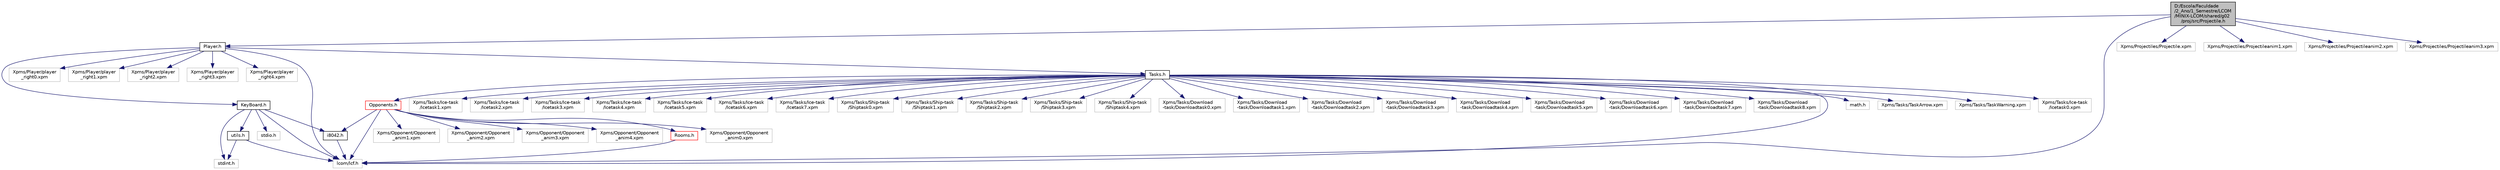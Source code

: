 digraph "D:/Escola/Faculdade/2_Ano/1_Semestre/LCOM/MINIX-LCOM/shared/g02/proj/src/Projectile.h"
{
 // LATEX_PDF_SIZE
  edge [fontname="Helvetica",fontsize="10",labelfontname="Helvetica",labelfontsize="10"];
  node [fontname="Helvetica",fontsize="10",shape=record];
  Node1 [label="D:/Escola/Faculdade\l/2_Ano/1_Semestre/LCOM\l/MINIX-LCOM/shared/g02\l/proj/src/Projectile.h",height=0.2,width=0.4,color="black", fillcolor="grey75", style="filled", fontcolor="black",tooltip=" "];
  Node1 -> Node2 [color="midnightblue",fontsize="10",style="solid",fontname="Helvetica"];
  Node2 [label="lcom/lcf.h",height=0.2,width=0.4,color="grey75", fillcolor="white", style="filled",tooltip=" "];
  Node1 -> Node3 [color="midnightblue",fontsize="10",style="solid",fontname="Helvetica"];
  Node3 [label="Player.h",height=0.2,width=0.4,color="black", fillcolor="white", style="filled",URL="$_player_8h.html",tooltip=" "];
  Node3 -> Node2 [color="midnightblue",fontsize="10",style="solid",fontname="Helvetica"];
  Node3 -> Node4 [color="midnightblue",fontsize="10",style="solid",fontname="Helvetica"];
  Node4 [label="KeyBoard.h",height=0.2,width=0.4,color="black", fillcolor="white", style="filled",URL="$_key_board_8h.html",tooltip=" "];
  Node4 -> Node2 [color="midnightblue",fontsize="10",style="solid",fontname="Helvetica"];
  Node4 -> Node5 [color="midnightblue",fontsize="10",style="solid",fontname="Helvetica"];
  Node5 [label="stdint.h",height=0.2,width=0.4,color="grey75", fillcolor="white", style="filled",tooltip=" "];
  Node4 -> Node6 [color="midnightblue",fontsize="10",style="solid",fontname="Helvetica"];
  Node6 [label="stdio.h",height=0.2,width=0.4,color="grey75", fillcolor="white", style="filled",tooltip=" "];
  Node4 -> Node7 [color="midnightblue",fontsize="10",style="solid",fontname="Helvetica"];
  Node7 [label="i8042.h",height=0.2,width=0.4,color="black", fillcolor="white", style="filled",URL="$i8042_8h.html",tooltip=" "];
  Node7 -> Node2 [color="midnightblue",fontsize="10",style="solid",fontname="Helvetica"];
  Node4 -> Node8 [color="midnightblue",fontsize="10",style="solid",fontname="Helvetica"];
  Node8 [label="utils.h",height=0.2,width=0.4,color="black", fillcolor="white", style="filled",URL="$utils_8h.html",tooltip=" "];
  Node8 -> Node2 [color="midnightblue",fontsize="10",style="solid",fontname="Helvetica"];
  Node8 -> Node5 [color="midnightblue",fontsize="10",style="solid",fontname="Helvetica"];
  Node3 -> Node9 [color="midnightblue",fontsize="10",style="solid",fontname="Helvetica"];
  Node9 [label="Tasks.h",height=0.2,width=0.4,color="black", fillcolor="white", style="filled",URL="$_tasks_8h.html",tooltip=" "];
  Node9 -> Node2 [color="midnightblue",fontsize="10",style="solid",fontname="Helvetica"];
  Node9 -> Node10 [color="midnightblue",fontsize="10",style="solid",fontname="Helvetica"];
  Node10 [label="math.h",height=0.2,width=0.4,color="grey75", fillcolor="white", style="filled",tooltip=" "];
  Node9 -> Node11 [color="midnightblue",fontsize="10",style="solid",fontname="Helvetica"];
  Node11 [label="Opponents.h",height=0.2,width=0.4,color="red", fillcolor="white", style="filled",URL="$_opponents_8h.html",tooltip=" "];
  Node11 -> Node2 [color="midnightblue",fontsize="10",style="solid",fontname="Helvetica"];
  Node11 -> Node7 [color="midnightblue",fontsize="10",style="solid",fontname="Helvetica"];
  Node11 -> Node12 [color="midnightblue",fontsize="10",style="solid",fontname="Helvetica"];
  Node12 [label="Rooms.h",height=0.2,width=0.4,color="red", fillcolor="white", style="filled",URL="$_rooms_8h.html",tooltip=" "];
  Node12 -> Node2 [color="midnightblue",fontsize="10",style="solid",fontname="Helvetica"];
  Node11 -> Node40 [color="midnightblue",fontsize="10",style="solid",fontname="Helvetica"];
  Node40 [label="Xpms/Opponent/Opponent\l_anim0.xpm",height=0.2,width=0.4,color="grey75", fillcolor="white", style="filled",tooltip=" "];
  Node11 -> Node41 [color="midnightblue",fontsize="10",style="solid",fontname="Helvetica"];
  Node41 [label="Xpms/Opponent/Opponent\l_anim1.xpm",height=0.2,width=0.4,color="grey75", fillcolor="white", style="filled",tooltip=" "];
  Node11 -> Node42 [color="midnightblue",fontsize="10",style="solid",fontname="Helvetica"];
  Node42 [label="Xpms/Opponent/Opponent\l_anim2.xpm",height=0.2,width=0.4,color="grey75", fillcolor="white", style="filled",tooltip=" "];
  Node11 -> Node43 [color="midnightblue",fontsize="10",style="solid",fontname="Helvetica"];
  Node43 [label="Xpms/Opponent/Opponent\l_anim3.xpm",height=0.2,width=0.4,color="grey75", fillcolor="white", style="filled",tooltip=" "];
  Node11 -> Node44 [color="midnightblue",fontsize="10",style="solid",fontname="Helvetica"];
  Node44 [label="Xpms/Opponent/Opponent\l_anim4.xpm",height=0.2,width=0.4,color="grey75", fillcolor="white", style="filled",tooltip=" "];
  Node9 -> Node49 [color="midnightblue",fontsize="10",style="solid",fontname="Helvetica"];
  Node49 [label="Xpms/Tasks/TaskArrow.xpm",height=0.2,width=0.4,color="grey75", fillcolor="white", style="filled",tooltip=" "];
  Node9 -> Node50 [color="midnightblue",fontsize="10",style="solid",fontname="Helvetica"];
  Node50 [label="Xpms/Tasks/TaskWarning.xpm",height=0.2,width=0.4,color="grey75", fillcolor="white", style="filled",tooltip=" "];
  Node9 -> Node51 [color="midnightblue",fontsize="10",style="solid",fontname="Helvetica"];
  Node51 [label="Xpms/Tasks/Ice-task\l/Icetask0.xpm",height=0.2,width=0.4,color="grey75", fillcolor="white", style="filled",tooltip=" "];
  Node9 -> Node52 [color="midnightblue",fontsize="10",style="solid",fontname="Helvetica"];
  Node52 [label="Xpms/Tasks/Ice-task\l/Icetask1.xpm",height=0.2,width=0.4,color="grey75", fillcolor="white", style="filled",tooltip=" "];
  Node9 -> Node53 [color="midnightblue",fontsize="10",style="solid",fontname="Helvetica"];
  Node53 [label="Xpms/Tasks/Ice-task\l/Icetask2.xpm",height=0.2,width=0.4,color="grey75", fillcolor="white", style="filled",tooltip=" "];
  Node9 -> Node54 [color="midnightblue",fontsize="10",style="solid",fontname="Helvetica"];
  Node54 [label="Xpms/Tasks/Ice-task\l/Icetask3.xpm",height=0.2,width=0.4,color="grey75", fillcolor="white", style="filled",tooltip=" "];
  Node9 -> Node55 [color="midnightblue",fontsize="10",style="solid",fontname="Helvetica"];
  Node55 [label="Xpms/Tasks/Ice-task\l/Icetask4.xpm",height=0.2,width=0.4,color="grey75", fillcolor="white", style="filled",tooltip=" "];
  Node9 -> Node56 [color="midnightblue",fontsize="10",style="solid",fontname="Helvetica"];
  Node56 [label="Xpms/Tasks/Ice-task\l/Icetask5.xpm",height=0.2,width=0.4,color="grey75", fillcolor="white", style="filled",tooltip=" "];
  Node9 -> Node57 [color="midnightblue",fontsize="10",style="solid",fontname="Helvetica"];
  Node57 [label="Xpms/Tasks/Ice-task\l/Icetask6.xpm",height=0.2,width=0.4,color="grey75", fillcolor="white", style="filled",tooltip=" "];
  Node9 -> Node58 [color="midnightblue",fontsize="10",style="solid",fontname="Helvetica"];
  Node58 [label="Xpms/Tasks/Ice-task\l/Icetask7.xpm",height=0.2,width=0.4,color="grey75", fillcolor="white", style="filled",tooltip=" "];
  Node9 -> Node59 [color="midnightblue",fontsize="10",style="solid",fontname="Helvetica"];
  Node59 [label="Xpms/Tasks/Ship-task\l/Shiptask0.xpm",height=0.2,width=0.4,color="grey75", fillcolor="white", style="filled",tooltip=" "];
  Node9 -> Node60 [color="midnightblue",fontsize="10",style="solid",fontname="Helvetica"];
  Node60 [label="Xpms/Tasks/Ship-task\l/Shiptask1.xpm",height=0.2,width=0.4,color="grey75", fillcolor="white", style="filled",tooltip=" "];
  Node9 -> Node61 [color="midnightblue",fontsize="10",style="solid",fontname="Helvetica"];
  Node61 [label="Xpms/Tasks/Ship-task\l/Shiptask2.xpm",height=0.2,width=0.4,color="grey75", fillcolor="white", style="filled",tooltip=" "];
  Node9 -> Node62 [color="midnightblue",fontsize="10",style="solid",fontname="Helvetica"];
  Node62 [label="Xpms/Tasks/Ship-task\l/Shiptask3.xpm",height=0.2,width=0.4,color="grey75", fillcolor="white", style="filled",tooltip=" "];
  Node9 -> Node63 [color="midnightblue",fontsize="10",style="solid",fontname="Helvetica"];
  Node63 [label="Xpms/Tasks/Ship-task\l/Shiptask4.xpm",height=0.2,width=0.4,color="grey75", fillcolor="white", style="filled",tooltip=" "];
  Node9 -> Node64 [color="midnightblue",fontsize="10",style="solid",fontname="Helvetica"];
  Node64 [label="Xpms/Tasks/Download\l-task/Downloadtask0.xpm",height=0.2,width=0.4,color="grey75", fillcolor="white", style="filled",tooltip=" "];
  Node9 -> Node65 [color="midnightblue",fontsize="10",style="solid",fontname="Helvetica"];
  Node65 [label="Xpms/Tasks/Download\l-task/Downloadtask1.xpm",height=0.2,width=0.4,color="grey75", fillcolor="white", style="filled",tooltip=" "];
  Node9 -> Node66 [color="midnightblue",fontsize="10",style="solid",fontname="Helvetica"];
  Node66 [label="Xpms/Tasks/Download\l-task/Downloadtask2.xpm",height=0.2,width=0.4,color="grey75", fillcolor="white", style="filled",tooltip=" "];
  Node9 -> Node67 [color="midnightblue",fontsize="10",style="solid",fontname="Helvetica"];
  Node67 [label="Xpms/Tasks/Download\l-task/Downloadtask3.xpm",height=0.2,width=0.4,color="grey75", fillcolor="white", style="filled",tooltip=" "];
  Node9 -> Node68 [color="midnightblue",fontsize="10",style="solid",fontname="Helvetica"];
  Node68 [label="Xpms/Tasks/Download\l-task/Downloadtask4.xpm",height=0.2,width=0.4,color="grey75", fillcolor="white", style="filled",tooltip=" "];
  Node9 -> Node69 [color="midnightblue",fontsize="10",style="solid",fontname="Helvetica"];
  Node69 [label="Xpms/Tasks/Download\l-task/Downloadtask5.xpm",height=0.2,width=0.4,color="grey75", fillcolor="white", style="filled",tooltip=" "];
  Node9 -> Node70 [color="midnightblue",fontsize="10",style="solid",fontname="Helvetica"];
  Node70 [label="Xpms/Tasks/Download\l-task/Downloadtask6.xpm",height=0.2,width=0.4,color="grey75", fillcolor="white", style="filled",tooltip=" "];
  Node9 -> Node71 [color="midnightblue",fontsize="10",style="solid",fontname="Helvetica"];
  Node71 [label="Xpms/Tasks/Download\l-task/Downloadtask7.xpm",height=0.2,width=0.4,color="grey75", fillcolor="white", style="filled",tooltip=" "];
  Node9 -> Node72 [color="midnightblue",fontsize="10",style="solid",fontname="Helvetica"];
  Node72 [label="Xpms/Tasks/Download\l-task/Downloadtask8.xpm",height=0.2,width=0.4,color="grey75", fillcolor="white", style="filled",tooltip=" "];
  Node3 -> Node73 [color="midnightblue",fontsize="10",style="solid",fontname="Helvetica"];
  Node73 [label="Xpms/Player/player\l_right0.xpm",height=0.2,width=0.4,color="grey75", fillcolor="white", style="filled",tooltip=" "];
  Node3 -> Node74 [color="midnightblue",fontsize="10",style="solid",fontname="Helvetica"];
  Node74 [label="Xpms/Player/player\l_right1.xpm",height=0.2,width=0.4,color="grey75", fillcolor="white", style="filled",tooltip=" "];
  Node3 -> Node75 [color="midnightblue",fontsize="10",style="solid",fontname="Helvetica"];
  Node75 [label="Xpms/Player/player\l_right2.xpm",height=0.2,width=0.4,color="grey75", fillcolor="white", style="filled",tooltip=" "];
  Node3 -> Node76 [color="midnightblue",fontsize="10",style="solid",fontname="Helvetica"];
  Node76 [label="Xpms/Player/player\l_right3.xpm",height=0.2,width=0.4,color="grey75", fillcolor="white", style="filled",tooltip=" "];
  Node3 -> Node77 [color="midnightblue",fontsize="10",style="solid",fontname="Helvetica"];
  Node77 [label="Xpms/Player/player\l_right4.xpm",height=0.2,width=0.4,color="grey75", fillcolor="white", style="filled",tooltip=" "];
  Node1 -> Node78 [color="midnightblue",fontsize="10",style="solid",fontname="Helvetica"];
  Node78 [label="Xpms/Projectiles/Projectile.xpm",height=0.2,width=0.4,color="grey75", fillcolor="white", style="filled",tooltip=" "];
  Node1 -> Node79 [color="midnightblue",fontsize="10",style="solid",fontname="Helvetica"];
  Node79 [label="Xpms/Projectiles/Projectileanim1.xpm",height=0.2,width=0.4,color="grey75", fillcolor="white", style="filled",tooltip=" "];
  Node1 -> Node80 [color="midnightblue",fontsize="10",style="solid",fontname="Helvetica"];
  Node80 [label="Xpms/Projectiles/Projectileanim2.xpm",height=0.2,width=0.4,color="grey75", fillcolor="white", style="filled",tooltip=" "];
  Node1 -> Node81 [color="midnightblue",fontsize="10",style="solid",fontname="Helvetica"];
  Node81 [label="Xpms/Projectiles/Projectileanim3.xpm",height=0.2,width=0.4,color="grey75", fillcolor="white", style="filled",tooltip=" "];
}
